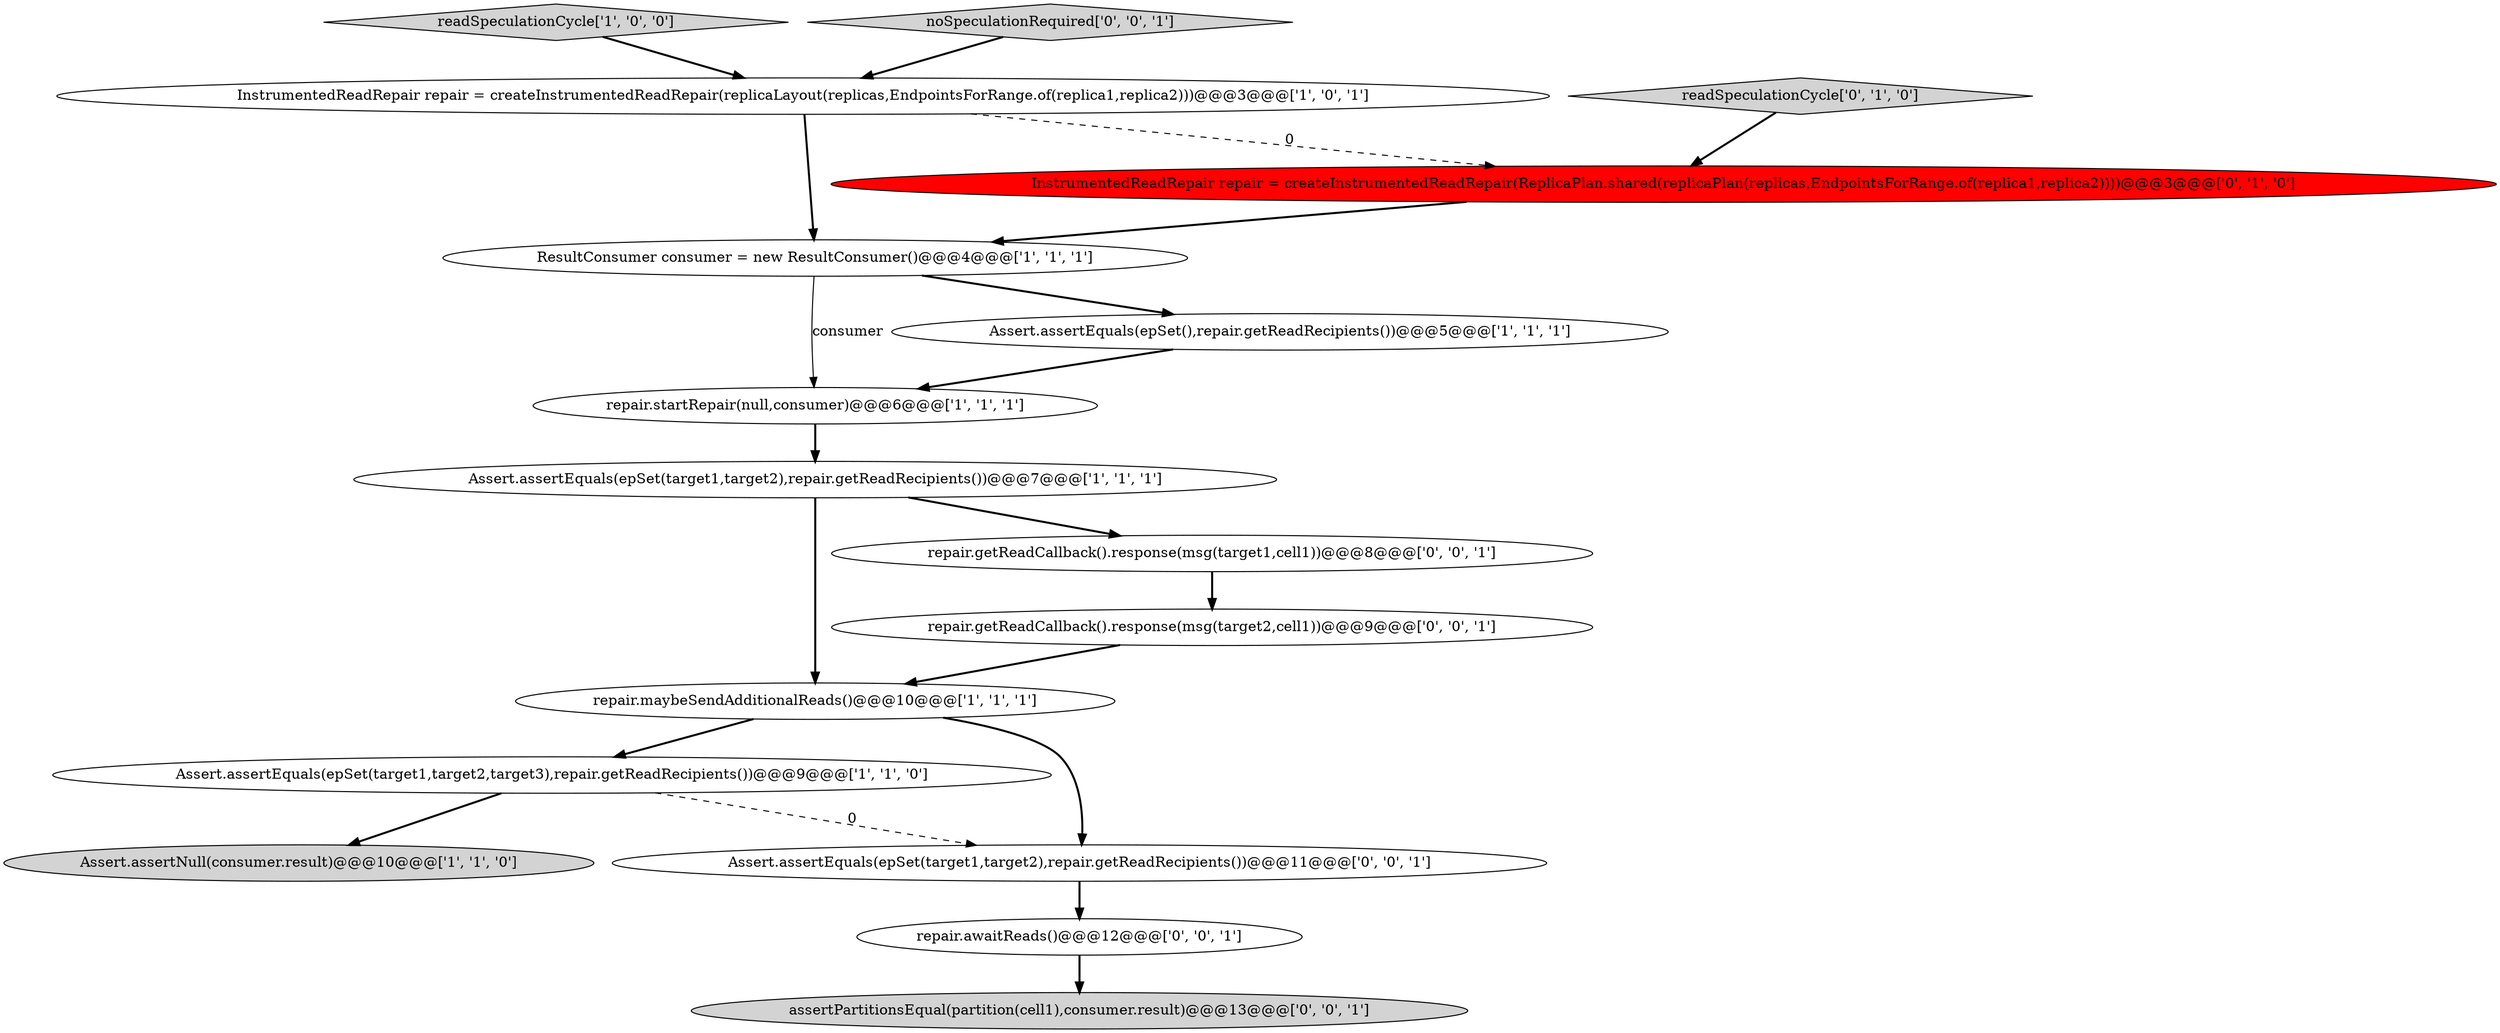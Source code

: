 digraph {
8 [style = filled, label = "repair.maybeSendAdditionalReads()@@@10@@@['1', '1', '1']", fillcolor = white, shape = ellipse image = "AAA0AAABBB1BBB"];
6 [style = filled, label = "repair.startRepair(null,consumer)@@@6@@@['1', '1', '1']", fillcolor = white, shape = ellipse image = "AAA0AAABBB1BBB"];
12 [style = filled, label = "repair.getReadCallback().response(msg(target2,cell1))@@@9@@@['0', '0', '1']", fillcolor = white, shape = ellipse image = "AAA0AAABBB3BBB"];
7 [style = filled, label = "readSpeculationCycle['1', '0', '0']", fillcolor = lightgray, shape = diamond image = "AAA0AAABBB1BBB"];
5 [style = filled, label = "Assert.assertEquals(epSet(target1,target2),repair.getReadRecipients())@@@7@@@['1', '1', '1']", fillcolor = white, shape = ellipse image = "AAA0AAABBB1BBB"];
14 [style = filled, label = "assertPartitionsEqual(partition(cell1),consumer.result)@@@13@@@['0', '0', '1']", fillcolor = lightgray, shape = ellipse image = "AAA0AAABBB3BBB"];
3 [style = filled, label = "Assert.assertEquals(epSet(target1,target2,target3),repair.getReadRecipients())@@@9@@@['1', '1', '0']", fillcolor = white, shape = ellipse image = "AAA0AAABBB1BBB"];
9 [style = filled, label = "InstrumentedReadRepair repair = createInstrumentedReadRepair(ReplicaPlan.shared(replicaPlan(replicas,EndpointsForRange.of(replica1,replica2))))@@@3@@@['0', '1', '0']", fillcolor = red, shape = ellipse image = "AAA1AAABBB2BBB"];
4 [style = filled, label = "InstrumentedReadRepair repair = createInstrumentedReadRepair(replicaLayout(replicas,EndpointsForRange.of(replica1,replica2)))@@@3@@@['1', '0', '1']", fillcolor = white, shape = ellipse image = "AAA0AAABBB1BBB"];
2 [style = filled, label = "Assert.assertEquals(epSet(),repair.getReadRecipients())@@@5@@@['1', '1', '1']", fillcolor = white, shape = ellipse image = "AAA0AAABBB1BBB"];
10 [style = filled, label = "readSpeculationCycle['0', '1', '0']", fillcolor = lightgray, shape = diamond image = "AAA0AAABBB2BBB"];
11 [style = filled, label = "repair.getReadCallback().response(msg(target1,cell1))@@@8@@@['0', '0', '1']", fillcolor = white, shape = ellipse image = "AAA0AAABBB3BBB"];
0 [style = filled, label = "Assert.assertNull(consumer.result)@@@10@@@['1', '1', '0']", fillcolor = lightgray, shape = ellipse image = "AAA0AAABBB1BBB"];
15 [style = filled, label = "Assert.assertEquals(epSet(target1,target2),repair.getReadRecipients())@@@11@@@['0', '0', '1']", fillcolor = white, shape = ellipse image = "AAA0AAABBB3BBB"];
1 [style = filled, label = "ResultConsumer consumer = new ResultConsumer()@@@4@@@['1', '1', '1']", fillcolor = white, shape = ellipse image = "AAA0AAABBB1BBB"];
13 [style = filled, label = "repair.awaitReads()@@@12@@@['0', '0', '1']", fillcolor = white, shape = ellipse image = "AAA0AAABBB3BBB"];
16 [style = filled, label = "noSpeculationRequired['0', '0', '1']", fillcolor = lightgray, shape = diamond image = "AAA0AAABBB3BBB"];
3->15 [style = dashed, label="0"];
5->8 [style = bold, label=""];
6->5 [style = bold, label=""];
4->9 [style = dashed, label="0"];
1->2 [style = bold, label=""];
4->1 [style = bold, label=""];
10->9 [style = bold, label=""];
5->11 [style = bold, label=""];
11->12 [style = bold, label=""];
7->4 [style = bold, label=""];
8->15 [style = bold, label=""];
9->1 [style = bold, label=""];
15->13 [style = bold, label=""];
16->4 [style = bold, label=""];
12->8 [style = bold, label=""];
2->6 [style = bold, label=""];
13->14 [style = bold, label=""];
3->0 [style = bold, label=""];
1->6 [style = solid, label="consumer"];
8->3 [style = bold, label=""];
}
